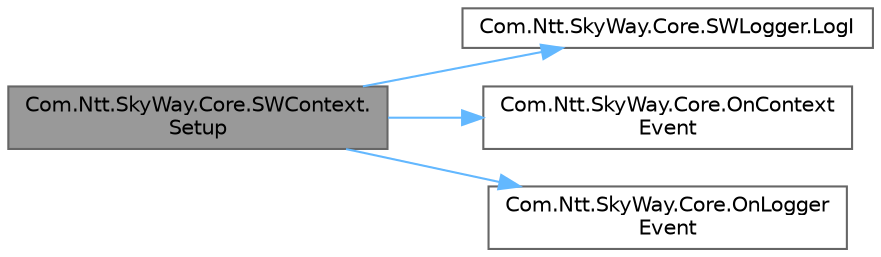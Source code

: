 digraph "Com.Ntt.SkyWay.Core.SWContext.Setup"
{
 // LATEX_PDF_SIZE
  bgcolor="transparent";
  edge [fontname=Helvetica,fontsize=10,labelfontname=Helvetica,labelfontsize=10];
  node [fontname=Helvetica,fontsize=10,shape=box,height=0.2,width=0.4];
  rankdir="LR";
  Node1 [id="Node000001",label="Com.Ntt.SkyWay.Core.SWContext.\lSetup",height=0.2,width=0.4,color="gray40", fillcolor="grey60", style="filled", fontcolor="black",tooltip="SkyWayの利用を開始します。 既に開始している場合はログを出力し、何も行いません。 Optionを変更したい場合は一度Disposeを行ってから再度実行してください。"];
  Node1 -> Node2 [id="edge1_Node000001_Node000002",color="steelblue1",style="solid",tooltip=" "];
  Node2 [id="Node000002",label="Com.Ntt.SkyWay.Core.SWLogger.LogI",height=0.2,width=0.4,color="grey40", fillcolor="white", style="filled",URL="$class_com_1_1_ntt_1_1_sky_way_1_1_core_1_1_s_w_logger.html#ade0fc6c3b36689d6ef17ecb482c72067",tooltip=" "];
  Node1 -> Node3 [id="edge2_Node000001_Node000003",color="steelblue1",style="solid",tooltip=" "];
  Node3 [id="Node000003",label="Com.Ntt.SkyWay.Core.OnContext\lEvent",height=0.2,width=0.4,color="grey40", fillcolor="white", style="filled",URL="$namespace_com_1_1_ntt_1_1_sky_way_1_1_core.html#af74c504d5788b141e62184217cd46c76",tooltip=" "];
  Node1 -> Node4 [id="edge3_Node000001_Node000004",color="steelblue1",style="solid",tooltip=" "];
  Node4 [id="Node000004",label="Com.Ntt.SkyWay.Core.OnLogger\lEvent",height=0.2,width=0.4,color="grey40", fillcolor="white", style="filled",URL="$namespace_com_1_1_ntt_1_1_sky_way_1_1_core.html#ac48ea29e241f4cd6ace2ec58d94ded2d",tooltip=" "];
}
